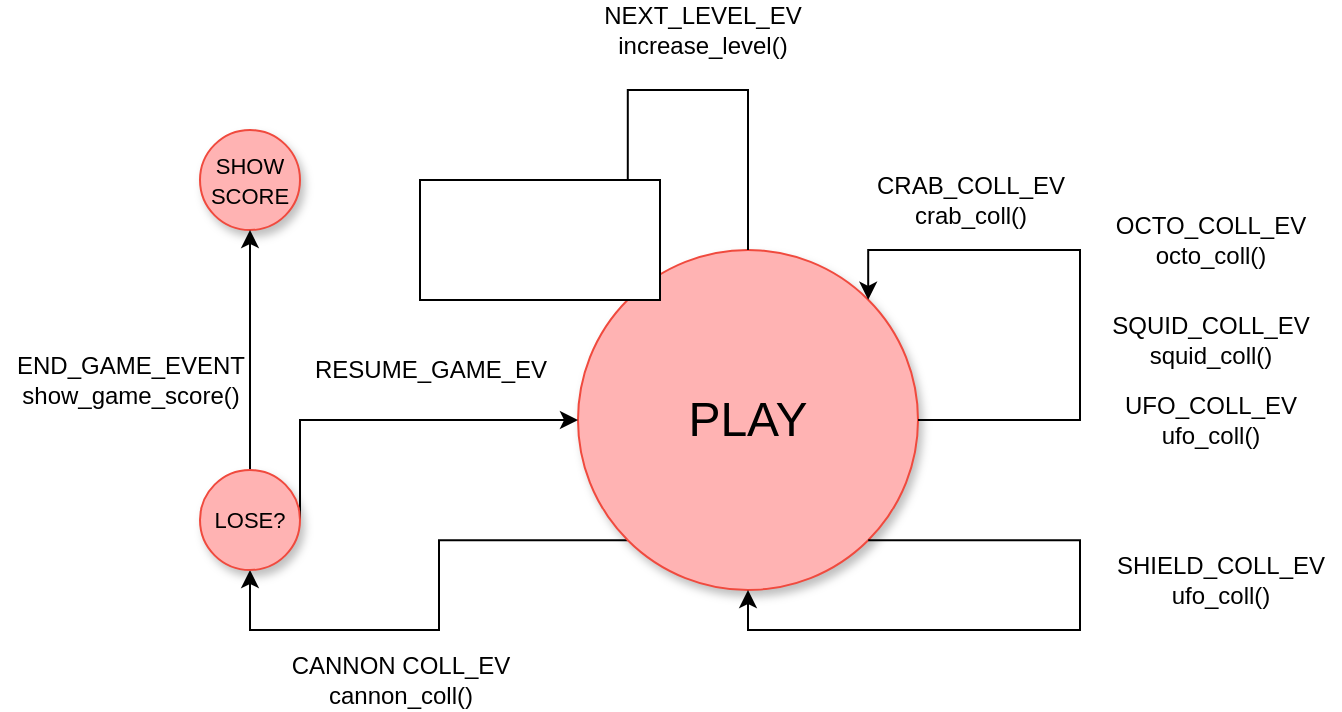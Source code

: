 <mxfile version="13.1.3">
    <diagram id="6hGFLwfOUW9BJ-s0fimq" name="Page-1">
        <mxGraphModel dx="507" dy="612" grid="1" gridSize="10" guides="1" tooltips="1" connect="1" arrows="1" fold="1" page="1" pageScale="1" pageWidth="827" pageHeight="1169" math="0" shadow="0">
            <root>
                <mxCell id="0"/>
                <mxCell id="1" parent="0"/>
                <mxCell id="25" style="edgeStyle=orthogonalEdgeStyle;rounded=0;orthogonalLoop=1;jettySize=auto;html=1;exitX=0;exitY=1;exitDx=0;exitDy=0;entryX=0.5;entryY=1;entryDx=0;entryDy=0;" parent="1" source="2" target="24" edge="1">
                    <mxGeometry relative="1" as="geometry"/>
                </mxCell>
                <mxCell id="2" value="&lt;font style=&quot;font-size: 24px&quot;&gt;PLAY&lt;/font&gt;" style="ellipse;whiteSpace=wrap;html=1;aspect=fixed;shadow=1;fillColor=#FFB3B3;strokeColor=#F04A3E;" parent="1" vertex="1">
                    <mxGeometry x="329" y="260" width="170" height="170" as="geometry"/>
                </mxCell>
                <mxCell id="5" style="edgeStyle=orthogonalEdgeStyle;rounded=0;orthogonalLoop=1;jettySize=auto;html=1;exitX=1;exitY=0.5;exitDx=0;exitDy=0;entryX=1;entryY=0;entryDx=0;entryDy=0;" parent="1" source="2" target="2" edge="1">
                    <mxGeometry relative="1" as="geometry">
                        <Array as="points">
                            <mxPoint x="580" y="345"/>
                            <mxPoint x="580" y="260"/>
                            <mxPoint x="474" y="260"/>
                        </Array>
                    </mxGeometry>
                </mxCell>
                <mxCell id="7" value="OCTO_COLL_EV&lt;br&gt;octo_coll()" style="text;html=1;align=center;verticalAlign=middle;resizable=0;points=[];autosize=1;" parent="1" vertex="1">
                    <mxGeometry x="590" y="240" width="110" height="30" as="geometry"/>
                </mxCell>
                <mxCell id="8" value="SQUID_COLL_EV&lt;br&gt;squid_coll()" style="text;html=1;align=center;verticalAlign=middle;resizable=0;points=[];autosize=1;" parent="1" vertex="1">
                    <mxGeometry x="590" y="290" width="110" height="30" as="geometry"/>
                </mxCell>
                <mxCell id="9" value="CRAB_COLL_EV&lt;br&gt;crab_coll()" style="text;html=1;align=center;verticalAlign=middle;resizable=0;points=[];autosize=1;" parent="1" vertex="1">
                    <mxGeometry x="470" y="220" width="110" height="30" as="geometry"/>
                </mxCell>
                <mxCell id="10" value="UFO_COLL_EV&lt;br&gt;ufo_coll()" style="text;html=1;align=center;verticalAlign=middle;resizable=0;points=[];autosize=1;" parent="1" vertex="1">
                    <mxGeometry x="595" y="330" width="100" height="30" as="geometry"/>
                </mxCell>
                <mxCell id="11" style="edgeStyle=orthogonalEdgeStyle;rounded=0;orthogonalLoop=1;jettySize=auto;html=1;exitX=1;exitY=1;exitDx=0;exitDy=0;entryX=0.5;entryY=1;entryDx=0;entryDy=0;" edge="1" parent="1" source="2" target="2">
                    <mxGeometry relative="1" as="geometry">
                        <Array as="points">
                            <mxPoint x="580" y="405"/>
                            <mxPoint x="580" y="450"/>
                            <mxPoint x="414" y="450"/>
                        </Array>
                    </mxGeometry>
                </mxCell>
                <mxCell id="12" value="SHIELD_COLL_EV&lt;br&gt;ufo_coll()" style="text;html=1;align=center;verticalAlign=middle;resizable=0;points=[];autosize=1;" vertex="1" parent="1">
                    <mxGeometry x="590" y="410" width="120" height="30" as="geometry"/>
                </mxCell>
                <mxCell id="16" style="edgeStyle=orthogonalEdgeStyle;rounded=0;orthogonalLoop=1;jettySize=auto;html=1;exitX=0.5;exitY=0;exitDx=0;exitDy=0;entryX=0;entryY=0;entryDx=0;entryDy=0;" parent="1" source="2" target="2" edge="1">
                    <mxGeometry relative="1" as="geometry">
                        <Array as="points">
                            <mxPoint x="414" y="180"/>
                            <mxPoint x="354" y="180"/>
                        </Array>
                    </mxGeometry>
                </mxCell>
                <mxCell id="17" value="NEXT_LEVEL_EV&lt;br&gt;increase_level()" style="text;html=1;align=center;verticalAlign=middle;resizable=0;points=[];autosize=1;" parent="1" vertex="1">
                    <mxGeometry x="336" y="135" width="110" height="30" as="geometry"/>
                </mxCell>
                <mxCell id="21" value="CANNON COLL_EV&lt;br&gt;cannon_coll()" style="text;html=1;align=center;verticalAlign=middle;resizable=0;points=[];autosize=1;" parent="1" vertex="1">
                    <mxGeometry x="180" y="460" width="120" height="30" as="geometry"/>
                </mxCell>
                <mxCell id="23" value="&lt;font style=&quot;font-size: 11px&quot;&gt;SHOW SCORE&lt;/font&gt;" style="ellipse;whiteSpace=wrap;html=1;aspect=fixed;shadow=1;fillColor=#FFB3B3;strokeColor=#F04A3E;" parent="1" vertex="1">
                    <mxGeometry x="140" y="200" width="50" height="50" as="geometry"/>
                </mxCell>
                <mxCell id="26" style="edgeStyle=orthogonalEdgeStyle;rounded=0;orthogonalLoop=1;jettySize=auto;html=1;exitX=0.5;exitY=0;exitDx=0;exitDy=0;entryX=0.5;entryY=1;entryDx=0;entryDy=0;" parent="1" source="24" target="23" edge="1">
                    <mxGeometry relative="1" as="geometry"/>
                </mxCell>
                <mxCell id="31" style="edgeStyle=orthogonalEdgeStyle;rounded=0;orthogonalLoop=1;jettySize=auto;html=1;exitX=1;exitY=0.5;exitDx=0;exitDy=0;entryX=0;entryY=0.5;entryDx=0;entryDy=0;" parent="1" source="24" target="2" edge="1">
                    <mxGeometry relative="1" as="geometry">
                        <Array as="points">
                            <mxPoint x="190" y="345"/>
                        </Array>
                    </mxGeometry>
                </mxCell>
                <mxCell id="24" value="&lt;font style=&quot;font-size: 11px&quot;&gt;LOSE?&lt;/font&gt;" style="ellipse;whiteSpace=wrap;html=1;aspect=fixed;shadow=1;fillColor=#FFB3B3;strokeColor=#F04A3E;" parent="1" vertex="1">
                    <mxGeometry x="140" y="370" width="50" height="50" as="geometry"/>
                </mxCell>
                <mxCell id="28" value="END_GAME_EVENT&lt;br&gt;show_game_score()" style="text;html=1;align=center;verticalAlign=middle;resizable=0;points=[];autosize=1;" parent="1" vertex="1">
                    <mxGeometry x="40" y="310" width="130" height="30" as="geometry"/>
                </mxCell>
                <mxCell id="32" value="RESUME_GAME_EV&lt;br&gt;" style="text;html=1;align=center;verticalAlign=middle;resizable=0;points=[];autosize=1;" parent="1" vertex="1">
                    <mxGeometry x="190" y="310" width="130" height="20" as="geometry"/>
                </mxCell>
                <mxCell id="33" value="" style="whiteSpace=wrap;html=1;" vertex="1" parent="1">
                    <mxGeometry x="250" y="225" width="120" height="60" as="geometry"/>
                </mxCell>
            </root>
        </mxGraphModel>
    </diagram>
</mxfile>